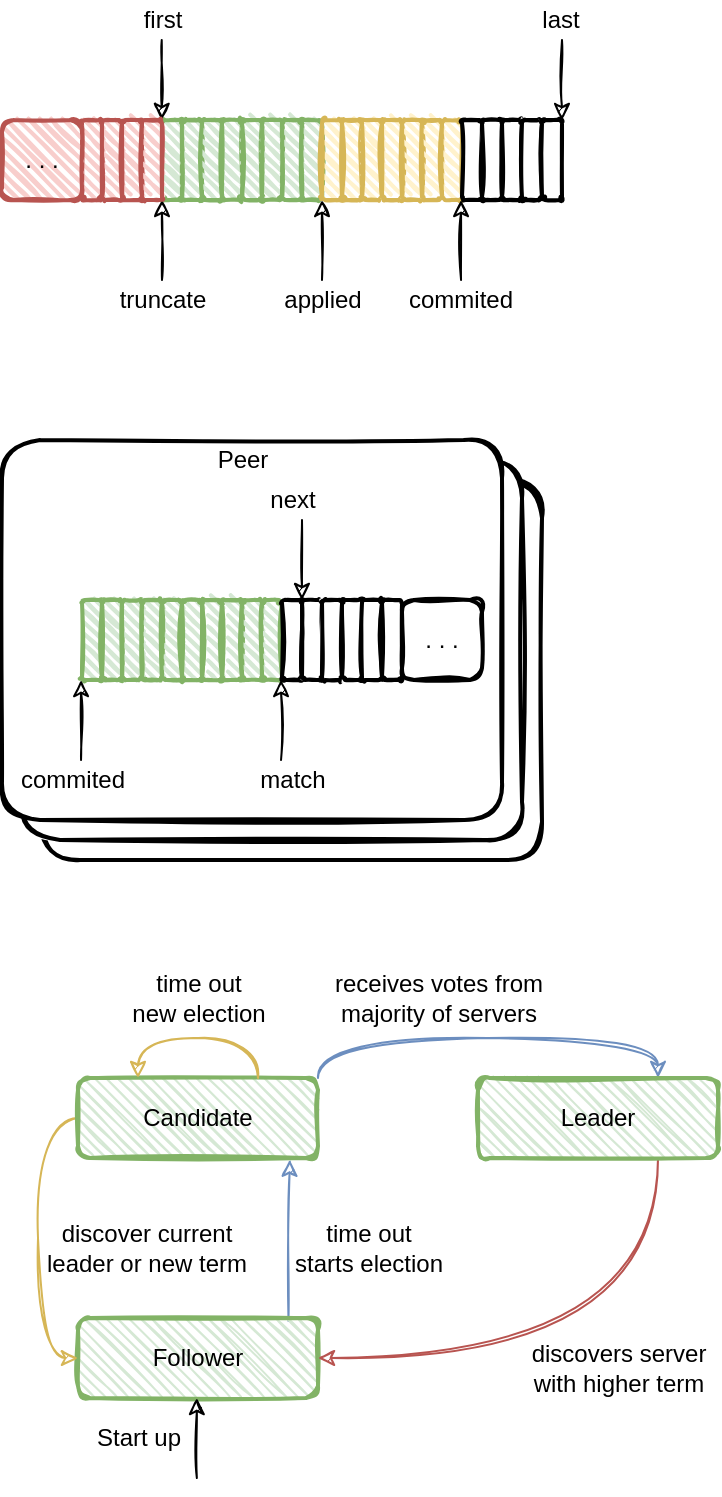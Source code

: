 <mxfile version="15.2.9" type="github">
  <diagram id="-Qpq79jEVsmDyqS9F8ka" name="raft">
    <mxGraphModel dx="813" dy="510" grid="1" gridSize="10" guides="1" tooltips="1" connect="1" arrows="1" fold="1" page="1" pageScale="1" pageWidth="827" pageHeight="1169" math="0" shadow="0">
      <root>
        <mxCell id="0" />
        <mxCell id="1" parent="0" />
        <mxCell id="b-UJ_pfdfNBNcFtkT3sI-98" value="" style="rounded=1;whiteSpace=wrap;html=1;strokeWidth=2;fillWeight=2;hachureGap=4;hachureAngle=45;sketch=1;arcSize=10;" vertex="1" parent="1">
          <mxGeometry x="60" y="260" width="250" height="190" as="geometry" />
        </mxCell>
        <mxCell id="b-UJ_pfdfNBNcFtkT3sI-97" value="" style="rounded=1;whiteSpace=wrap;html=1;strokeWidth=2;fillWeight=2;hachureGap=4;hachureAngle=45;sketch=1;arcSize=10;" vertex="1" parent="1">
          <mxGeometry x="50" y="250" width="250" height="190" as="geometry" />
        </mxCell>
        <mxCell id="b-UJ_pfdfNBNcFtkT3sI-95" value="" style="rounded=1;whiteSpace=wrap;html=1;strokeWidth=2;fillWeight=2;hachureGap=4;hachureAngle=45;sketch=1;arcSize=10;" vertex="1" parent="1">
          <mxGeometry x="40" y="240" width="250" height="190" as="geometry" />
        </mxCell>
        <mxCell id="b-UJ_pfdfNBNcFtkT3sI-1" value="" style="rounded=1;whiteSpace=wrap;html=1;strokeWidth=2;fillWeight=2;hachureGap=4;hachureAngle=45;sketch=1;fillColor=#d5e8d4;strokeColor=#82b366;" vertex="1" parent="1">
          <mxGeometry x="120" y="80" width="10" height="40" as="geometry" />
        </mxCell>
        <mxCell id="b-UJ_pfdfNBNcFtkT3sI-2" value="" style="rounded=1;whiteSpace=wrap;html=1;strokeWidth=2;fillWeight=2;hachureGap=4;hachureAngle=45;sketch=1;fillColor=#d5e8d4;strokeColor=#82b366;" vertex="1" parent="1">
          <mxGeometry x="130" y="80" width="10" height="40" as="geometry" />
        </mxCell>
        <mxCell id="b-UJ_pfdfNBNcFtkT3sI-3" value="" style="rounded=1;whiteSpace=wrap;html=1;strokeWidth=2;fillWeight=2;hachureGap=4;hachureAngle=45;sketch=1;fillColor=#d5e8d4;strokeColor=#82b366;" vertex="1" parent="1">
          <mxGeometry x="140" y="80" width="10" height="40" as="geometry" />
        </mxCell>
        <mxCell id="b-UJ_pfdfNBNcFtkT3sI-4" value="" style="rounded=1;whiteSpace=wrap;html=1;strokeWidth=2;fillWeight=2;hachureGap=4;hachureAngle=45;sketch=1;fillColor=#d5e8d4;strokeColor=#82b366;" vertex="1" parent="1">
          <mxGeometry x="150" y="80" width="10" height="40" as="geometry" />
        </mxCell>
        <mxCell id="b-UJ_pfdfNBNcFtkT3sI-5" value="" style="rounded=1;whiteSpace=wrap;html=1;strokeWidth=2;fillWeight=2;hachureGap=4;hachureAngle=45;sketch=1;fillColor=#d5e8d4;strokeColor=#82b366;" vertex="1" parent="1">
          <mxGeometry x="160" y="80" width="10" height="40" as="geometry" />
        </mxCell>
        <mxCell id="b-UJ_pfdfNBNcFtkT3sI-6" value="" style="rounded=1;whiteSpace=wrap;html=1;strokeWidth=2;fillWeight=2;hachureGap=4;hachureAngle=45;sketch=1;fillColor=#d5e8d4;strokeColor=#82b366;" vertex="1" parent="1">
          <mxGeometry x="170" y="80" width="10" height="40" as="geometry" />
        </mxCell>
        <mxCell id="b-UJ_pfdfNBNcFtkT3sI-7" value="" style="rounded=1;whiteSpace=wrap;html=1;strokeWidth=2;fillWeight=2;hachureGap=4;hachureAngle=45;sketch=1;fillColor=#d5e8d4;strokeColor=#82b366;" vertex="1" parent="1">
          <mxGeometry x="180" y="80" width="10" height="40" as="geometry" />
        </mxCell>
        <mxCell id="b-UJ_pfdfNBNcFtkT3sI-8" value="" style="rounded=1;whiteSpace=wrap;html=1;strokeWidth=2;fillWeight=2;hachureGap=4;hachureAngle=45;sketch=1;fillColor=#d5e8d4;strokeColor=#82b366;" vertex="1" parent="1">
          <mxGeometry x="190" y="80" width="10" height="40" as="geometry" />
        </mxCell>
        <mxCell id="b-UJ_pfdfNBNcFtkT3sI-9" value="" style="rounded=1;whiteSpace=wrap;html=1;strokeWidth=2;fillWeight=2;hachureGap=4;hachureAngle=45;sketch=1;fillColor=#fff2cc;strokeColor=#d6b656;" vertex="1" parent="1">
          <mxGeometry x="200" y="80" width="10" height="40" as="geometry" />
        </mxCell>
        <mxCell id="b-UJ_pfdfNBNcFtkT3sI-10" value="" style="rounded=1;whiteSpace=wrap;html=1;strokeWidth=2;fillWeight=2;hachureGap=4;hachureAngle=45;sketch=1;fillColor=#fff2cc;strokeColor=#d6b656;" vertex="1" parent="1">
          <mxGeometry x="210" y="80" width="10" height="40" as="geometry" />
        </mxCell>
        <mxCell id="b-UJ_pfdfNBNcFtkT3sI-11" value="" style="rounded=1;whiteSpace=wrap;html=1;strokeWidth=2;fillWeight=2;hachureGap=4;hachureAngle=45;sketch=1;fillColor=#fff2cc;strokeColor=#d6b656;" vertex="1" parent="1">
          <mxGeometry x="220" y="80" width="10" height="40" as="geometry" />
        </mxCell>
        <mxCell id="b-UJ_pfdfNBNcFtkT3sI-12" value="" style="rounded=1;whiteSpace=wrap;html=1;strokeWidth=2;fillWeight=2;hachureGap=4;hachureAngle=45;sketch=1;fillColor=#fff2cc;strokeColor=#d6b656;" vertex="1" parent="1">
          <mxGeometry x="230" y="80" width="10" height="40" as="geometry" />
        </mxCell>
        <mxCell id="b-UJ_pfdfNBNcFtkT3sI-13" value="" style="rounded=1;whiteSpace=wrap;html=1;strokeWidth=2;fillWeight=2;hachureGap=4;hachureAngle=45;sketch=1;fillColor=#fff2cc;strokeColor=#d6b656;" vertex="1" parent="1">
          <mxGeometry x="240" y="80" width="10" height="40" as="geometry" />
        </mxCell>
        <mxCell id="b-UJ_pfdfNBNcFtkT3sI-14" value="" style="rounded=1;whiteSpace=wrap;html=1;strokeWidth=2;fillWeight=2;hachureGap=4;hachureAngle=45;sketch=1;fillColor=#fff2cc;strokeColor=#d6b656;" vertex="1" parent="1">
          <mxGeometry x="250" y="80" width="10" height="40" as="geometry" />
        </mxCell>
        <mxCell id="b-UJ_pfdfNBNcFtkT3sI-15" value="" style="rounded=1;whiteSpace=wrap;html=1;strokeWidth=2;fillWeight=2;hachureGap=4;hachureAngle=45;sketch=1;fillColor=#fff2cc;strokeColor=#d6b656;" vertex="1" parent="1">
          <mxGeometry x="260" y="80" width="10" height="40" as="geometry" />
        </mxCell>
        <mxCell id="b-UJ_pfdfNBNcFtkT3sI-16" value="" style="rounded=1;whiteSpace=wrap;html=1;strokeWidth=2;fillWeight=2;hachureGap=4;hachureAngle=45;sketch=1;" vertex="1" parent="1">
          <mxGeometry x="270" y="80" width="10" height="40" as="geometry" />
        </mxCell>
        <mxCell id="b-UJ_pfdfNBNcFtkT3sI-17" value="" style="rounded=1;whiteSpace=wrap;html=1;strokeWidth=2;fillWeight=2;hachureGap=4;hachureAngle=45;sketch=1;" vertex="1" parent="1">
          <mxGeometry x="280" y="80" width="10" height="40" as="geometry" />
        </mxCell>
        <mxCell id="b-UJ_pfdfNBNcFtkT3sI-18" value="" style="rounded=1;whiteSpace=wrap;html=1;strokeWidth=2;fillWeight=2;hachureGap=4;hachureAngle=45;sketch=1;" vertex="1" parent="1">
          <mxGeometry x="290" y="80" width="10" height="40" as="geometry" />
        </mxCell>
        <mxCell id="b-UJ_pfdfNBNcFtkT3sI-19" value="" style="rounded=1;whiteSpace=wrap;html=1;strokeWidth=2;fillWeight=2;hachureGap=4;hachureAngle=45;sketch=1;" vertex="1" parent="1">
          <mxGeometry x="300" y="80" width="10" height="40" as="geometry" />
        </mxCell>
        <mxCell id="b-UJ_pfdfNBNcFtkT3sI-20" value="" style="rounded=1;whiteSpace=wrap;html=1;strokeWidth=2;fillWeight=2;hachureGap=4;hachureAngle=45;sketch=1;" vertex="1" parent="1">
          <mxGeometry x="310" y="80" width="10" height="40" as="geometry" />
        </mxCell>
        <mxCell id="b-UJ_pfdfNBNcFtkT3sI-36" value="" style="endArrow=classic;html=1;sketch=1;" edge="1" parent="1">
          <mxGeometry width="50" height="50" relative="1" as="geometry">
            <mxPoint x="120" y="160" as="sourcePoint" />
            <mxPoint x="120" y="120" as="targetPoint" />
          </mxGeometry>
        </mxCell>
        <mxCell id="b-UJ_pfdfNBNcFtkT3sI-37" value="" style="endArrow=classic;html=1;sketch=1;" edge="1" parent="1">
          <mxGeometry width="50" height="50" relative="1" as="geometry">
            <mxPoint x="200" y="160" as="sourcePoint" />
            <mxPoint x="200" y="120" as="targetPoint" />
          </mxGeometry>
        </mxCell>
        <mxCell id="b-UJ_pfdfNBNcFtkT3sI-38" value="" style="endArrow=classic;html=1;sketch=1;" edge="1" parent="1">
          <mxGeometry width="50" height="50" relative="1" as="geometry">
            <mxPoint x="269.52" y="160" as="sourcePoint" />
            <mxPoint x="269.52" y="120" as="targetPoint" />
          </mxGeometry>
        </mxCell>
        <mxCell id="b-UJ_pfdfNBNcFtkT3sI-39" value="" style="endArrow=none;html=1;sketch=1;endFill=0;startArrow=classic;startFill=1;" edge="1" parent="1">
          <mxGeometry width="50" height="50" relative="1" as="geometry">
            <mxPoint x="320" y="80" as="sourcePoint" />
            <mxPoint x="320" y="40" as="targetPoint" />
          </mxGeometry>
        </mxCell>
        <mxCell id="b-UJ_pfdfNBNcFtkT3sI-40" value="truncate" style="text;html=1;align=center;verticalAlign=middle;resizable=0;points=[];autosize=1;strokeColor=none;fillColor=none;" vertex="1" parent="1">
          <mxGeometry x="90" y="160" width="60" height="20" as="geometry" />
        </mxCell>
        <mxCell id="b-UJ_pfdfNBNcFtkT3sI-41" value="applied" style="text;html=1;align=center;verticalAlign=middle;resizable=0;points=[];autosize=1;strokeColor=none;fillColor=none;" vertex="1" parent="1">
          <mxGeometry x="175" y="160" width="50" height="20" as="geometry" />
        </mxCell>
        <mxCell id="b-UJ_pfdfNBNcFtkT3sI-42" value="commited" style="text;html=1;align=center;verticalAlign=middle;resizable=0;points=[];autosize=1;strokeColor=none;fillColor=none;" vertex="1" parent="1">
          <mxGeometry x="234" y="160" width="70" height="20" as="geometry" />
        </mxCell>
        <mxCell id="b-UJ_pfdfNBNcFtkT3sI-43" value="" style="endArrow=none;html=1;sketch=1;endFill=0;startArrow=classic;startFill=1;" edge="1" parent="1">
          <mxGeometry width="50" height="50" relative="1" as="geometry">
            <mxPoint x="119.86" y="80" as="sourcePoint" />
            <mxPoint x="119.86" y="40" as="targetPoint" />
          </mxGeometry>
        </mxCell>
        <mxCell id="b-UJ_pfdfNBNcFtkT3sI-44" value="first" style="text;html=1;align=center;verticalAlign=middle;resizable=0;points=[];autosize=1;strokeColor=none;fillColor=none;" vertex="1" parent="1">
          <mxGeometry x="105" y="20" width="30" height="20" as="geometry" />
        </mxCell>
        <mxCell id="b-UJ_pfdfNBNcFtkT3sI-45" value="last" style="text;html=1;align=center;verticalAlign=middle;resizable=0;points=[];autosize=1;strokeColor=none;fillColor=none;" vertex="1" parent="1">
          <mxGeometry x="304" y="20" width="30" height="20" as="geometry" />
        </mxCell>
        <mxCell id="b-UJ_pfdfNBNcFtkT3sI-47" value="" style="rounded=1;whiteSpace=wrap;html=1;strokeWidth=2;fillWeight=2;hachureGap=4;hachureAngle=45;sketch=1;fillColor=#f8cecc;strokeColor=#b85450;" vertex="1" parent="1">
          <mxGeometry x="80" y="80" width="10" height="40" as="geometry" />
        </mxCell>
        <mxCell id="b-UJ_pfdfNBNcFtkT3sI-48" value="" style="rounded=1;whiteSpace=wrap;html=1;strokeWidth=2;fillWeight=2;hachureGap=4;hachureAngle=45;sketch=1;fillColor=#f8cecc;strokeColor=#b85450;" vertex="1" parent="1">
          <mxGeometry x="90" y="80" width="10" height="40" as="geometry" />
        </mxCell>
        <mxCell id="b-UJ_pfdfNBNcFtkT3sI-49" value="" style="rounded=1;whiteSpace=wrap;html=1;strokeWidth=2;fillWeight=2;hachureGap=4;hachureAngle=45;sketch=1;fillColor=#f8cecc;strokeColor=#b85450;" vertex="1" parent="1">
          <mxGeometry x="100" y="80" width="10" height="40" as="geometry" />
        </mxCell>
        <mxCell id="b-UJ_pfdfNBNcFtkT3sI-50" value="" style="rounded=1;whiteSpace=wrap;html=1;strokeWidth=2;fillWeight=2;hachureGap=4;hachureAngle=45;sketch=1;fillColor=#f8cecc;strokeColor=#b85450;" vertex="1" parent="1">
          <mxGeometry x="110" y="80" width="10" height="40" as="geometry" />
        </mxCell>
        <mxCell id="b-UJ_pfdfNBNcFtkT3sI-51" value=". . ." style="rounded=1;whiteSpace=wrap;html=1;strokeWidth=2;fillWeight=2;hachureGap=4;hachureAngle=45;sketch=1;fillColor=#f8cecc;strokeColor=#b85450;" vertex="1" parent="1">
          <mxGeometry x="40" y="80" width="40" height="40" as="geometry" />
        </mxCell>
        <mxCell id="b-UJ_pfdfNBNcFtkT3sI-52" value="" style="rounded=1;whiteSpace=wrap;html=1;strokeWidth=2;fillWeight=2;hachureGap=4;hachureAngle=45;sketch=1;fillColor=#d5e8d4;strokeColor=#82b366;" vertex="1" parent="1">
          <mxGeometry x="80" y="320" width="10" height="40" as="geometry" />
        </mxCell>
        <mxCell id="b-UJ_pfdfNBNcFtkT3sI-53" value="" style="rounded=1;whiteSpace=wrap;html=1;strokeWidth=2;fillWeight=2;hachureGap=4;hachureAngle=45;sketch=1;fillColor=#d5e8d4;strokeColor=#82b366;" vertex="1" parent="1">
          <mxGeometry x="90" y="320" width="10" height="40" as="geometry" />
        </mxCell>
        <mxCell id="b-UJ_pfdfNBNcFtkT3sI-54" value="" style="rounded=1;whiteSpace=wrap;html=1;strokeWidth=2;fillWeight=2;hachureGap=4;hachureAngle=45;sketch=1;fillColor=#d5e8d4;strokeColor=#82b366;" vertex="1" parent="1">
          <mxGeometry x="100" y="320" width="10" height="40" as="geometry" />
        </mxCell>
        <mxCell id="b-UJ_pfdfNBNcFtkT3sI-55" value="" style="rounded=1;whiteSpace=wrap;html=1;strokeWidth=2;fillWeight=2;hachureGap=4;hachureAngle=45;sketch=1;fillColor=#d5e8d4;strokeColor=#82b366;" vertex="1" parent="1">
          <mxGeometry x="110" y="320" width="10" height="40" as="geometry" />
        </mxCell>
        <mxCell id="b-UJ_pfdfNBNcFtkT3sI-56" value="" style="rounded=1;whiteSpace=wrap;html=1;strokeWidth=2;fillWeight=2;hachureGap=4;hachureAngle=45;sketch=1;fillColor=#d5e8d4;strokeColor=#82b366;" vertex="1" parent="1">
          <mxGeometry x="120" y="320" width="10" height="40" as="geometry" />
        </mxCell>
        <mxCell id="b-UJ_pfdfNBNcFtkT3sI-57" value="" style="rounded=1;whiteSpace=wrap;html=1;strokeWidth=2;fillWeight=2;hachureGap=4;hachureAngle=45;sketch=1;fillColor=#d5e8d4;strokeColor=#82b366;" vertex="1" parent="1">
          <mxGeometry x="130" y="320" width="10" height="40" as="geometry" />
        </mxCell>
        <mxCell id="b-UJ_pfdfNBNcFtkT3sI-58" value="" style="rounded=1;whiteSpace=wrap;html=1;strokeWidth=2;fillWeight=2;hachureGap=4;hachureAngle=45;sketch=1;fillColor=#d5e8d4;strokeColor=#82b366;" vertex="1" parent="1">
          <mxGeometry x="140" y="320" width="10" height="40" as="geometry" />
        </mxCell>
        <mxCell id="b-UJ_pfdfNBNcFtkT3sI-59" value="" style="rounded=1;whiteSpace=wrap;html=1;strokeWidth=2;fillWeight=2;hachureGap=4;hachureAngle=45;sketch=1;fillColor=#d5e8d4;strokeColor=#82b366;" vertex="1" parent="1">
          <mxGeometry x="150" y="320" width="10" height="40" as="geometry" />
        </mxCell>
        <mxCell id="b-UJ_pfdfNBNcFtkT3sI-60" value="" style="rounded=1;whiteSpace=wrap;html=1;strokeWidth=2;fillWeight=2;hachureGap=4;hachureAngle=45;sketch=1;fillColor=#d5e8d4;strokeColor=#82b366;" vertex="1" parent="1">
          <mxGeometry x="160" y="320" width="10" height="40" as="geometry" />
        </mxCell>
        <mxCell id="b-UJ_pfdfNBNcFtkT3sI-61" value="" style="rounded=1;whiteSpace=wrap;html=1;strokeWidth=2;fillWeight=2;hachureGap=4;hachureAngle=45;sketch=1;fillColor=#d5e8d4;strokeColor=#82b366;" vertex="1" parent="1">
          <mxGeometry x="170" y="320" width="10" height="40" as="geometry" />
        </mxCell>
        <mxCell id="b-UJ_pfdfNBNcFtkT3sI-62" value="" style="rounded=1;whiteSpace=wrap;html=1;strokeWidth=2;fillWeight=2;hachureGap=4;hachureAngle=45;sketch=1;" vertex="1" parent="1">
          <mxGeometry x="180" y="320" width="10" height="40" as="geometry" />
        </mxCell>
        <mxCell id="b-UJ_pfdfNBNcFtkT3sI-63" value="" style="rounded=1;whiteSpace=wrap;html=1;strokeWidth=2;fillWeight=2;hachureGap=4;hachureAngle=45;sketch=1;" vertex="1" parent="1">
          <mxGeometry x="190" y="320" width="10" height="40" as="geometry" />
        </mxCell>
        <mxCell id="b-UJ_pfdfNBNcFtkT3sI-64" value="" style="rounded=1;whiteSpace=wrap;html=1;strokeWidth=2;fillWeight=2;hachureGap=4;hachureAngle=45;sketch=1;" vertex="1" parent="1">
          <mxGeometry x="200" y="320" width="10" height="40" as="geometry" />
        </mxCell>
        <mxCell id="b-UJ_pfdfNBNcFtkT3sI-65" value="" style="rounded=1;whiteSpace=wrap;html=1;strokeWidth=2;fillWeight=2;hachureGap=4;hachureAngle=45;sketch=1;" vertex="1" parent="1">
          <mxGeometry x="210" y="320" width="10" height="40" as="geometry" />
        </mxCell>
        <mxCell id="b-UJ_pfdfNBNcFtkT3sI-66" value="" style="rounded=1;whiteSpace=wrap;html=1;strokeWidth=2;fillWeight=2;hachureGap=4;hachureAngle=45;sketch=1;" vertex="1" parent="1">
          <mxGeometry x="220" y="320" width="10" height="40" as="geometry" />
        </mxCell>
        <mxCell id="b-UJ_pfdfNBNcFtkT3sI-67" value="" style="rounded=1;whiteSpace=wrap;html=1;strokeWidth=2;fillWeight=2;hachureGap=4;hachureAngle=45;sketch=1;" vertex="1" parent="1">
          <mxGeometry x="230" y="320" width="10" height="40" as="geometry" />
        </mxCell>
        <mxCell id="b-UJ_pfdfNBNcFtkT3sI-87" value="" style="endArrow=classic;html=1;sketch=1;" edge="1" parent="1">
          <mxGeometry width="50" height="50" relative="1" as="geometry">
            <mxPoint x="79.52" y="400" as="sourcePoint" />
            <mxPoint x="79.52" y="360" as="targetPoint" />
          </mxGeometry>
        </mxCell>
        <mxCell id="b-UJ_pfdfNBNcFtkT3sI-88" value="commited" style="text;html=1;align=center;verticalAlign=middle;resizable=0;points=[];autosize=1;strokeColor=none;fillColor=none;" vertex="1" parent="1">
          <mxGeometry x="40" y="400" width="70" height="20" as="geometry" />
        </mxCell>
        <mxCell id="b-UJ_pfdfNBNcFtkT3sI-89" value="" style="endArrow=classic;html=1;sketch=1;" edge="1" parent="1">
          <mxGeometry width="50" height="50" relative="1" as="geometry">
            <mxPoint x="179.52" y="400" as="sourcePoint" />
            <mxPoint x="179.52" y="360" as="targetPoint" />
          </mxGeometry>
        </mxCell>
        <mxCell id="b-UJ_pfdfNBNcFtkT3sI-90" value="match" style="text;html=1;align=center;verticalAlign=middle;resizable=0;points=[];autosize=1;strokeColor=none;fillColor=none;" vertex="1" parent="1">
          <mxGeometry x="160" y="400" width="50" height="20" as="geometry" />
        </mxCell>
        <mxCell id="b-UJ_pfdfNBNcFtkT3sI-91" value="" style="endArrow=none;html=1;sketch=1;endFill=0;startArrow=classic;startFill=1;" edge="1" parent="1">
          <mxGeometry width="50" height="50" relative="1" as="geometry">
            <mxPoint x="190.0" y="320" as="sourcePoint" />
            <mxPoint x="190.0" y="280" as="targetPoint" />
          </mxGeometry>
        </mxCell>
        <mxCell id="b-UJ_pfdfNBNcFtkT3sI-92" value="next" style="text;html=1;align=center;verticalAlign=middle;resizable=0;points=[];autosize=1;strokeColor=none;fillColor=none;" vertex="1" parent="1">
          <mxGeometry x="165" y="260" width="40" height="20" as="geometry" />
        </mxCell>
        <mxCell id="b-UJ_pfdfNBNcFtkT3sI-93" value=". . ." style="rounded=1;whiteSpace=wrap;html=1;strokeWidth=2;fillWeight=2;hachureGap=4;hachureAngle=45;sketch=1;" vertex="1" parent="1">
          <mxGeometry x="240" y="320" width="40" height="40" as="geometry" />
        </mxCell>
        <mxCell id="b-UJ_pfdfNBNcFtkT3sI-96" value="Peer" style="text;html=1;align=center;verticalAlign=middle;resizable=0;points=[];autosize=1;strokeColor=none;fillColor=none;" vertex="1" parent="1">
          <mxGeometry x="140" y="240" width="40" height="20" as="geometry" />
        </mxCell>
        <mxCell id="b-UJ_pfdfNBNcFtkT3sI-107" style="rounded=0;sketch=1;orthogonalLoop=1;jettySize=auto;html=1;entryX=0.882;entryY=1.021;entryDx=0;entryDy=0;fontSize=12;startArrow=none;startFill=0;endArrow=classic;endFill=1;entryPerimeter=0;exitX=0.877;exitY=0.036;exitDx=0;exitDy=0;exitPerimeter=0;fillColor=#dae8fc;strokeColor=#6c8ebf;" edge="1" parent="1" source="b-UJ_pfdfNBNcFtkT3sI-102" target="b-UJ_pfdfNBNcFtkT3sI-103">
          <mxGeometry relative="1" as="geometry">
            <mxPoint x="178" y="689" as="sourcePoint" />
          </mxGeometry>
        </mxCell>
        <mxCell id="b-UJ_pfdfNBNcFtkT3sI-102" value="Follower" style="rounded=1;whiteSpace=wrap;html=1;strokeWidth=2;fillWeight=1;hachureGap=4;hachureAngle=45;fillColor=#d5e8d4;sketch=1;fontSize=12;strokeColor=#82b366;" vertex="1" parent="1">
          <mxGeometry x="78" y="679" width="120" height="40" as="geometry" />
        </mxCell>
        <mxCell id="b-UJ_pfdfNBNcFtkT3sI-109" style="edgeStyle=orthogonalEdgeStyle;curved=1;rounded=0;sketch=1;orthogonalLoop=1;jettySize=auto;html=1;entryX=0;entryY=0.5;entryDx=0;entryDy=0;fontSize=12;startArrow=none;startFill=0;endArrow=classic;endFill=1;exitX=0;exitY=0.5;exitDx=0;exitDy=0;fillColor=#fff2cc;strokeColor=#d6b656;" edge="1" parent="1" source="b-UJ_pfdfNBNcFtkT3sI-103" target="b-UJ_pfdfNBNcFtkT3sI-102">
          <mxGeometry relative="1" as="geometry" />
        </mxCell>
        <mxCell id="b-UJ_pfdfNBNcFtkT3sI-113" style="edgeStyle=orthogonalEdgeStyle;curved=1;rounded=0;sketch=1;orthogonalLoop=1;jettySize=auto;html=1;entryX=0.75;entryY=0;entryDx=0;entryDy=0;fontSize=12;startArrow=none;startFill=0;endArrow=classic;endFill=1;exitX=1;exitY=0;exitDx=0;exitDy=0;fillColor=#dae8fc;strokeColor=#6c8ebf;" edge="1" parent="1" source="b-UJ_pfdfNBNcFtkT3sI-103" target="b-UJ_pfdfNBNcFtkT3sI-104">
          <mxGeometry relative="1" as="geometry" />
        </mxCell>
        <mxCell id="b-UJ_pfdfNBNcFtkT3sI-103" value="Candidate" style="rounded=1;whiteSpace=wrap;html=1;strokeWidth=2;fillWeight=1;hachureGap=4;hachureAngle=45;fillColor=#d5e8d4;sketch=1;fontSize=12;strokeColor=#82b366;" vertex="1" parent="1">
          <mxGeometry x="78" y="559" width="120" height="40" as="geometry" />
        </mxCell>
        <mxCell id="b-UJ_pfdfNBNcFtkT3sI-116" style="edgeStyle=orthogonalEdgeStyle;curved=1;rounded=0;sketch=1;orthogonalLoop=1;jettySize=auto;html=1;entryX=1;entryY=0.5;entryDx=0;entryDy=0;fontSize=12;startArrow=none;startFill=0;endArrow=classic;endFill=1;exitX=0.75;exitY=1;exitDx=0;exitDy=0;fillColor=#f8cecc;strokeColor=#b85450;" edge="1" parent="1" source="b-UJ_pfdfNBNcFtkT3sI-104" target="b-UJ_pfdfNBNcFtkT3sI-102">
          <mxGeometry relative="1" as="geometry" />
        </mxCell>
        <mxCell id="b-UJ_pfdfNBNcFtkT3sI-104" value="Leader" style="rounded=1;whiteSpace=wrap;html=1;strokeWidth=2;fillWeight=1;hachureGap=4;hachureAngle=45;fillColor=#d5e8d4;sketch=1;fontSize=12;strokeColor=#82b366;" vertex="1" parent="1">
          <mxGeometry x="278" y="559" width="120" height="40" as="geometry" />
        </mxCell>
        <mxCell id="b-UJ_pfdfNBNcFtkT3sI-105" value="" style="endArrow=classic;html=1;fontSize=12;sketch=1;" edge="1" parent="1">
          <mxGeometry width="50" height="50" relative="1" as="geometry">
            <mxPoint x="137.43" y="759" as="sourcePoint" />
            <mxPoint x="137.43" y="719" as="targetPoint" />
          </mxGeometry>
        </mxCell>
        <mxCell id="b-UJ_pfdfNBNcFtkT3sI-106" value="Start up" style="text;html=1;align=center;verticalAlign=middle;resizable=0;points=[];autosize=1;strokeColor=none;fillColor=none;fontSize=12;" vertex="1" parent="1">
          <mxGeometry x="78" y="729" width="60" height="20" as="geometry" />
        </mxCell>
        <mxCell id="b-UJ_pfdfNBNcFtkT3sI-108" value="time out&lt;br&gt;starts election" style="text;html=1;align=center;verticalAlign=middle;resizable=0;points=[];autosize=1;strokeColor=none;fillColor=none;fontSize=12;" vertex="1" parent="1">
          <mxGeometry x="178" y="629" width="90" height="30" as="geometry" />
        </mxCell>
        <mxCell id="b-UJ_pfdfNBNcFtkT3sI-110" value="discover current&lt;br&gt;leader or new term" style="text;html=1;align=center;verticalAlign=middle;resizable=0;points=[];autosize=1;strokeColor=none;fillColor=none;fontSize=12;" vertex="1" parent="1">
          <mxGeometry x="52" y="629" width="120" height="30" as="geometry" />
        </mxCell>
        <mxCell id="b-UJ_pfdfNBNcFtkT3sI-111" style="rounded=0;sketch=1;orthogonalLoop=1;jettySize=auto;html=1;entryX=0.75;entryY=0;entryDx=0;entryDy=0;fontSize=12;startArrow=classic;startFill=1;endArrow=none;endFill=0;exitX=0.25;exitY=0;exitDx=0;exitDy=0;edgeStyle=orthogonalEdgeStyle;elbow=vertical;curved=1;fillColor=#fff2cc;strokeColor=#d6b656;" edge="1" parent="1" source="b-UJ_pfdfNBNcFtkT3sI-103" target="b-UJ_pfdfNBNcFtkT3sI-103">
          <mxGeometry relative="1" as="geometry">
            <Array as="points">
              <mxPoint x="108" y="539" />
              <mxPoint x="168" y="539" />
            </Array>
          </mxGeometry>
        </mxCell>
        <mxCell id="b-UJ_pfdfNBNcFtkT3sI-112" value="time out&lt;br&gt;new election" style="text;html=1;align=center;verticalAlign=middle;resizable=0;points=[];autosize=1;strokeColor=none;fillColor=none;fontSize=12;" vertex="1" parent="1">
          <mxGeometry x="98" y="504" width="80" height="30" as="geometry" />
        </mxCell>
        <mxCell id="b-UJ_pfdfNBNcFtkT3sI-114" value="receives votes from&lt;br&gt;majority of servers" style="text;html=1;align=center;verticalAlign=middle;resizable=0;points=[];autosize=1;strokeColor=none;fillColor=none;fontSize=12;" vertex="1" parent="1">
          <mxGeometry x="198" y="504" width="120" height="30" as="geometry" />
        </mxCell>
        <mxCell id="b-UJ_pfdfNBNcFtkT3sI-117" value="discovers server&lt;br&gt;with higher term" style="text;html=1;align=center;verticalAlign=middle;resizable=0;points=[];autosize=1;strokeColor=none;fillColor=none;fontSize=12;" vertex="1" parent="1">
          <mxGeometry x="298" y="689" width="100" height="30" as="geometry" />
        </mxCell>
      </root>
    </mxGraphModel>
  </diagram>
</mxfile>

